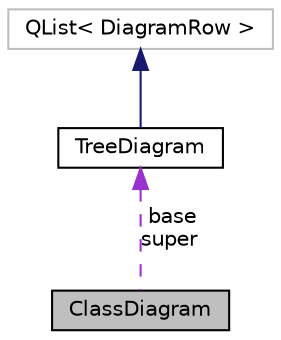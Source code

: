 digraph "ClassDiagram"
{
 // INTERACTIVE_SVG=YES
  edge [fontname="Helvetica",fontsize="10",labelfontname="Helvetica",labelfontsize="10"];
  node [fontname="Helvetica",fontsize="10",shape=record];
  Node1 [label="ClassDiagram",height=0.2,width=0.4,color="black", fillcolor="grey75", style="filled", fontcolor="black"];
  Node2 -> Node1 [dir="back",color="darkorchid3",fontsize="10",style="dashed",label=" base\nsuper" ,fontname="Helvetica"];
  Node2 [label="TreeDiagram",height=0.2,width=0.4,color="black", fillcolor="white", style="filled",URL="$d4/dc4/class_tree_diagram.html",tooltip="Class represeting the tree layout for the built-in class diagram. "];
  Node3 -> Node2 [dir="back",color="midnightblue",fontsize="10",style="solid",fontname="Helvetica"];
  Node3 [label="QList\< DiagramRow \>",height=0.2,width=0.4,color="grey75", fillcolor="white", style="filled"];
}
